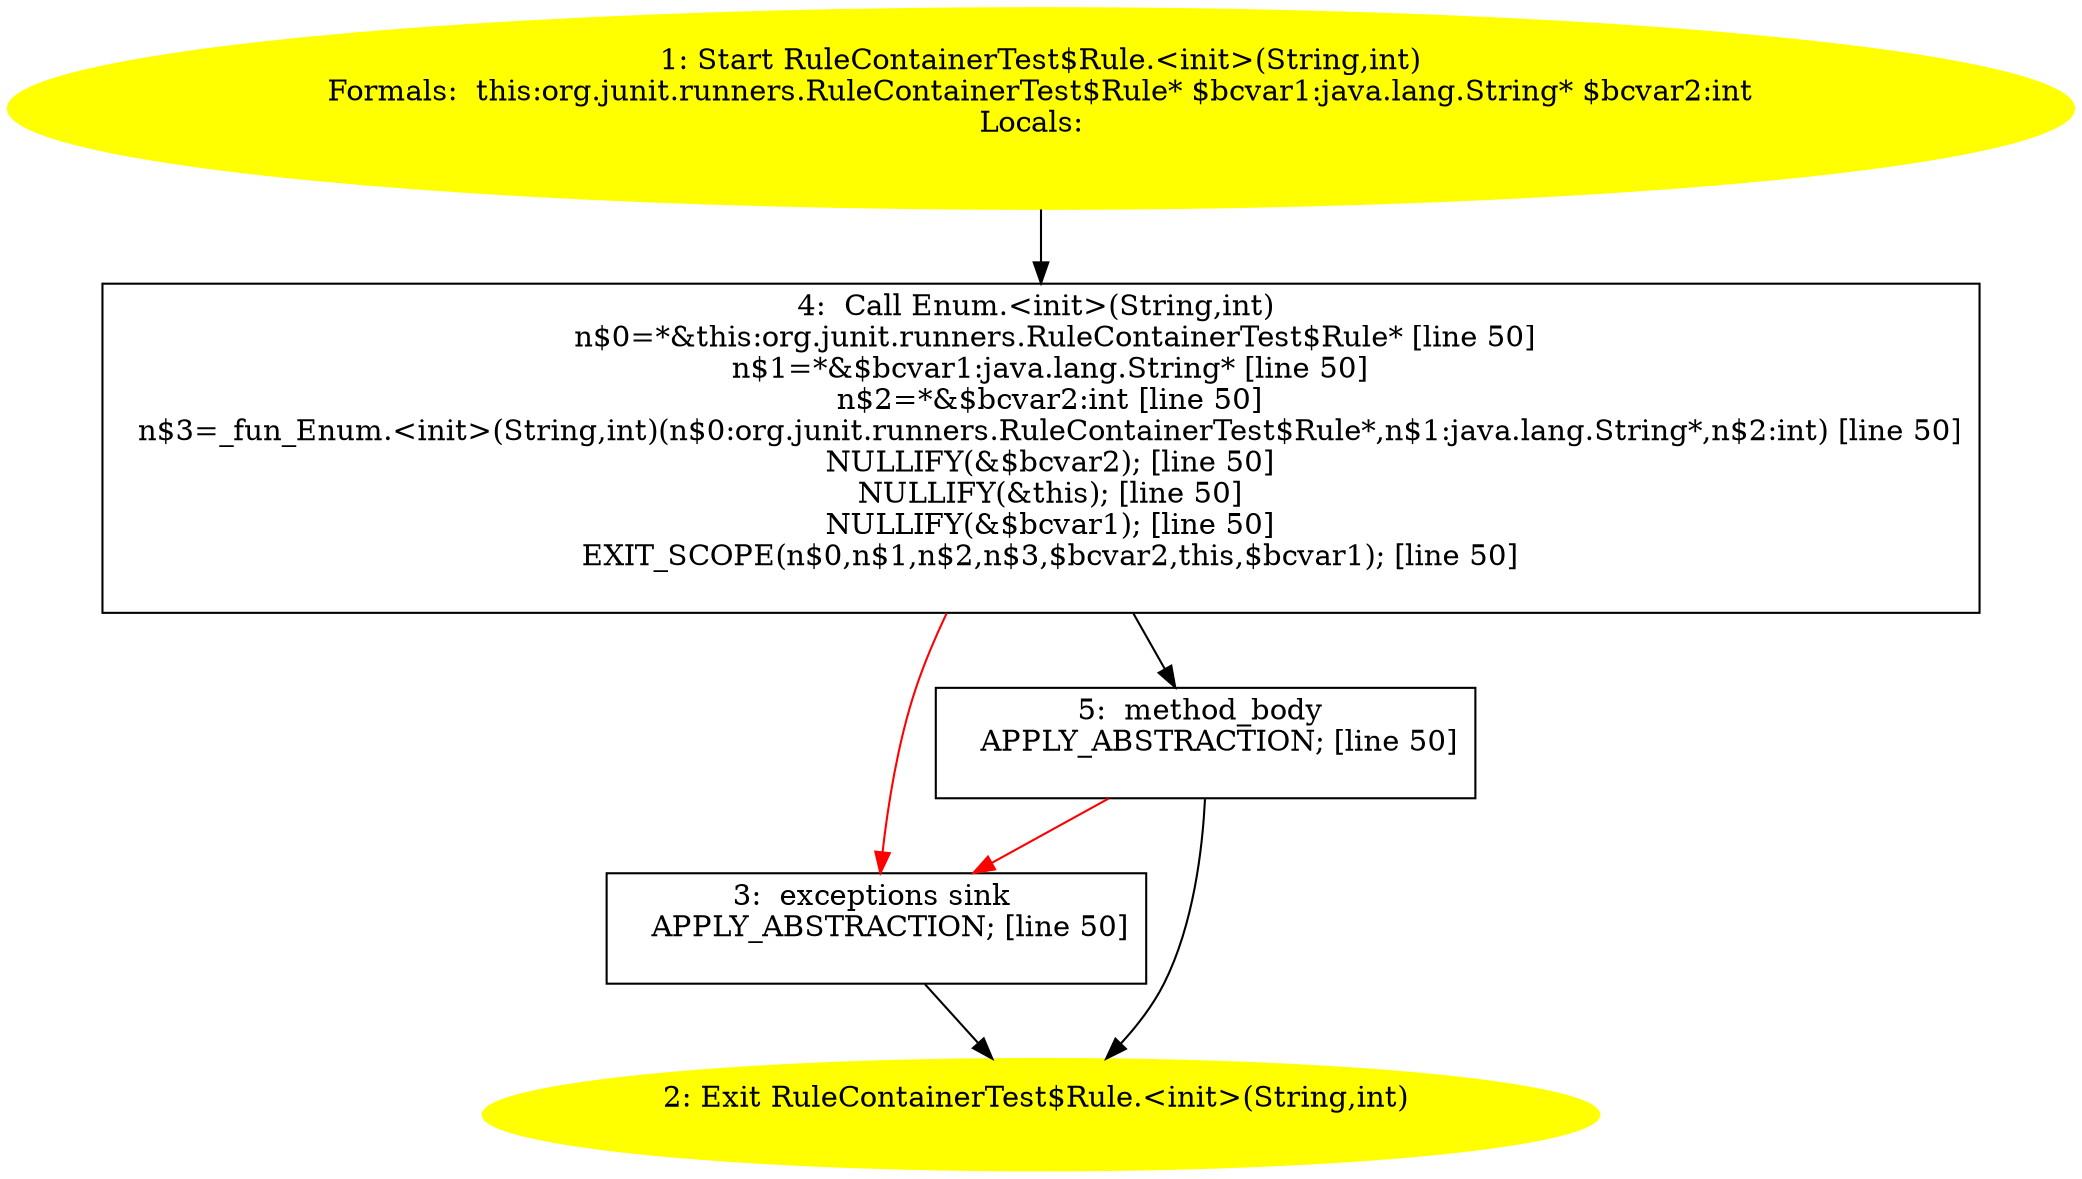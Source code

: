 /* @generated */
digraph cfg {
"org.junit.runners.RuleContainerTest$Rule.<init>(java.lang.String,int).b2e90f4665cc3d817ecd3f9000342ffb_1" [label="1: Start RuleContainerTest$Rule.<init>(String,int)\nFormals:  this:org.junit.runners.RuleContainerTest$Rule* $bcvar1:java.lang.String* $bcvar2:int\nLocals:  \n  " color=yellow style=filled]
	

	 "org.junit.runners.RuleContainerTest$Rule.<init>(java.lang.String,int).b2e90f4665cc3d817ecd3f9000342ffb_1" -> "org.junit.runners.RuleContainerTest$Rule.<init>(java.lang.String,int).b2e90f4665cc3d817ecd3f9000342ffb_4" ;
"org.junit.runners.RuleContainerTest$Rule.<init>(java.lang.String,int).b2e90f4665cc3d817ecd3f9000342ffb_2" [label="2: Exit RuleContainerTest$Rule.<init>(String,int) \n  " color=yellow style=filled]
	

"org.junit.runners.RuleContainerTest$Rule.<init>(java.lang.String,int).b2e90f4665cc3d817ecd3f9000342ffb_3" [label="3:  exceptions sink \n   APPLY_ABSTRACTION; [line 50]\n " shape="box"]
	

	 "org.junit.runners.RuleContainerTest$Rule.<init>(java.lang.String,int).b2e90f4665cc3d817ecd3f9000342ffb_3" -> "org.junit.runners.RuleContainerTest$Rule.<init>(java.lang.String,int).b2e90f4665cc3d817ecd3f9000342ffb_2" ;
"org.junit.runners.RuleContainerTest$Rule.<init>(java.lang.String,int).b2e90f4665cc3d817ecd3f9000342ffb_4" [label="4:  Call Enum.<init>(String,int) \n   n$0=*&this:org.junit.runners.RuleContainerTest$Rule* [line 50]\n  n$1=*&$bcvar1:java.lang.String* [line 50]\n  n$2=*&$bcvar2:int [line 50]\n  n$3=_fun_Enum.<init>(String,int)(n$0:org.junit.runners.RuleContainerTest$Rule*,n$1:java.lang.String*,n$2:int) [line 50]\n  NULLIFY(&$bcvar2); [line 50]\n  NULLIFY(&this); [line 50]\n  NULLIFY(&$bcvar1); [line 50]\n  EXIT_SCOPE(n$0,n$1,n$2,n$3,$bcvar2,this,$bcvar1); [line 50]\n " shape="box"]
	

	 "org.junit.runners.RuleContainerTest$Rule.<init>(java.lang.String,int).b2e90f4665cc3d817ecd3f9000342ffb_4" -> "org.junit.runners.RuleContainerTest$Rule.<init>(java.lang.String,int).b2e90f4665cc3d817ecd3f9000342ffb_5" ;
	 "org.junit.runners.RuleContainerTest$Rule.<init>(java.lang.String,int).b2e90f4665cc3d817ecd3f9000342ffb_4" -> "org.junit.runners.RuleContainerTest$Rule.<init>(java.lang.String,int).b2e90f4665cc3d817ecd3f9000342ffb_3" [color="red" ];
"org.junit.runners.RuleContainerTest$Rule.<init>(java.lang.String,int).b2e90f4665cc3d817ecd3f9000342ffb_5" [label="5:  method_body \n   APPLY_ABSTRACTION; [line 50]\n " shape="box"]
	

	 "org.junit.runners.RuleContainerTest$Rule.<init>(java.lang.String,int).b2e90f4665cc3d817ecd3f9000342ffb_5" -> "org.junit.runners.RuleContainerTest$Rule.<init>(java.lang.String,int).b2e90f4665cc3d817ecd3f9000342ffb_2" ;
	 "org.junit.runners.RuleContainerTest$Rule.<init>(java.lang.String,int).b2e90f4665cc3d817ecd3f9000342ffb_5" -> "org.junit.runners.RuleContainerTest$Rule.<init>(java.lang.String,int).b2e90f4665cc3d817ecd3f9000342ffb_3" [color="red" ];
}

